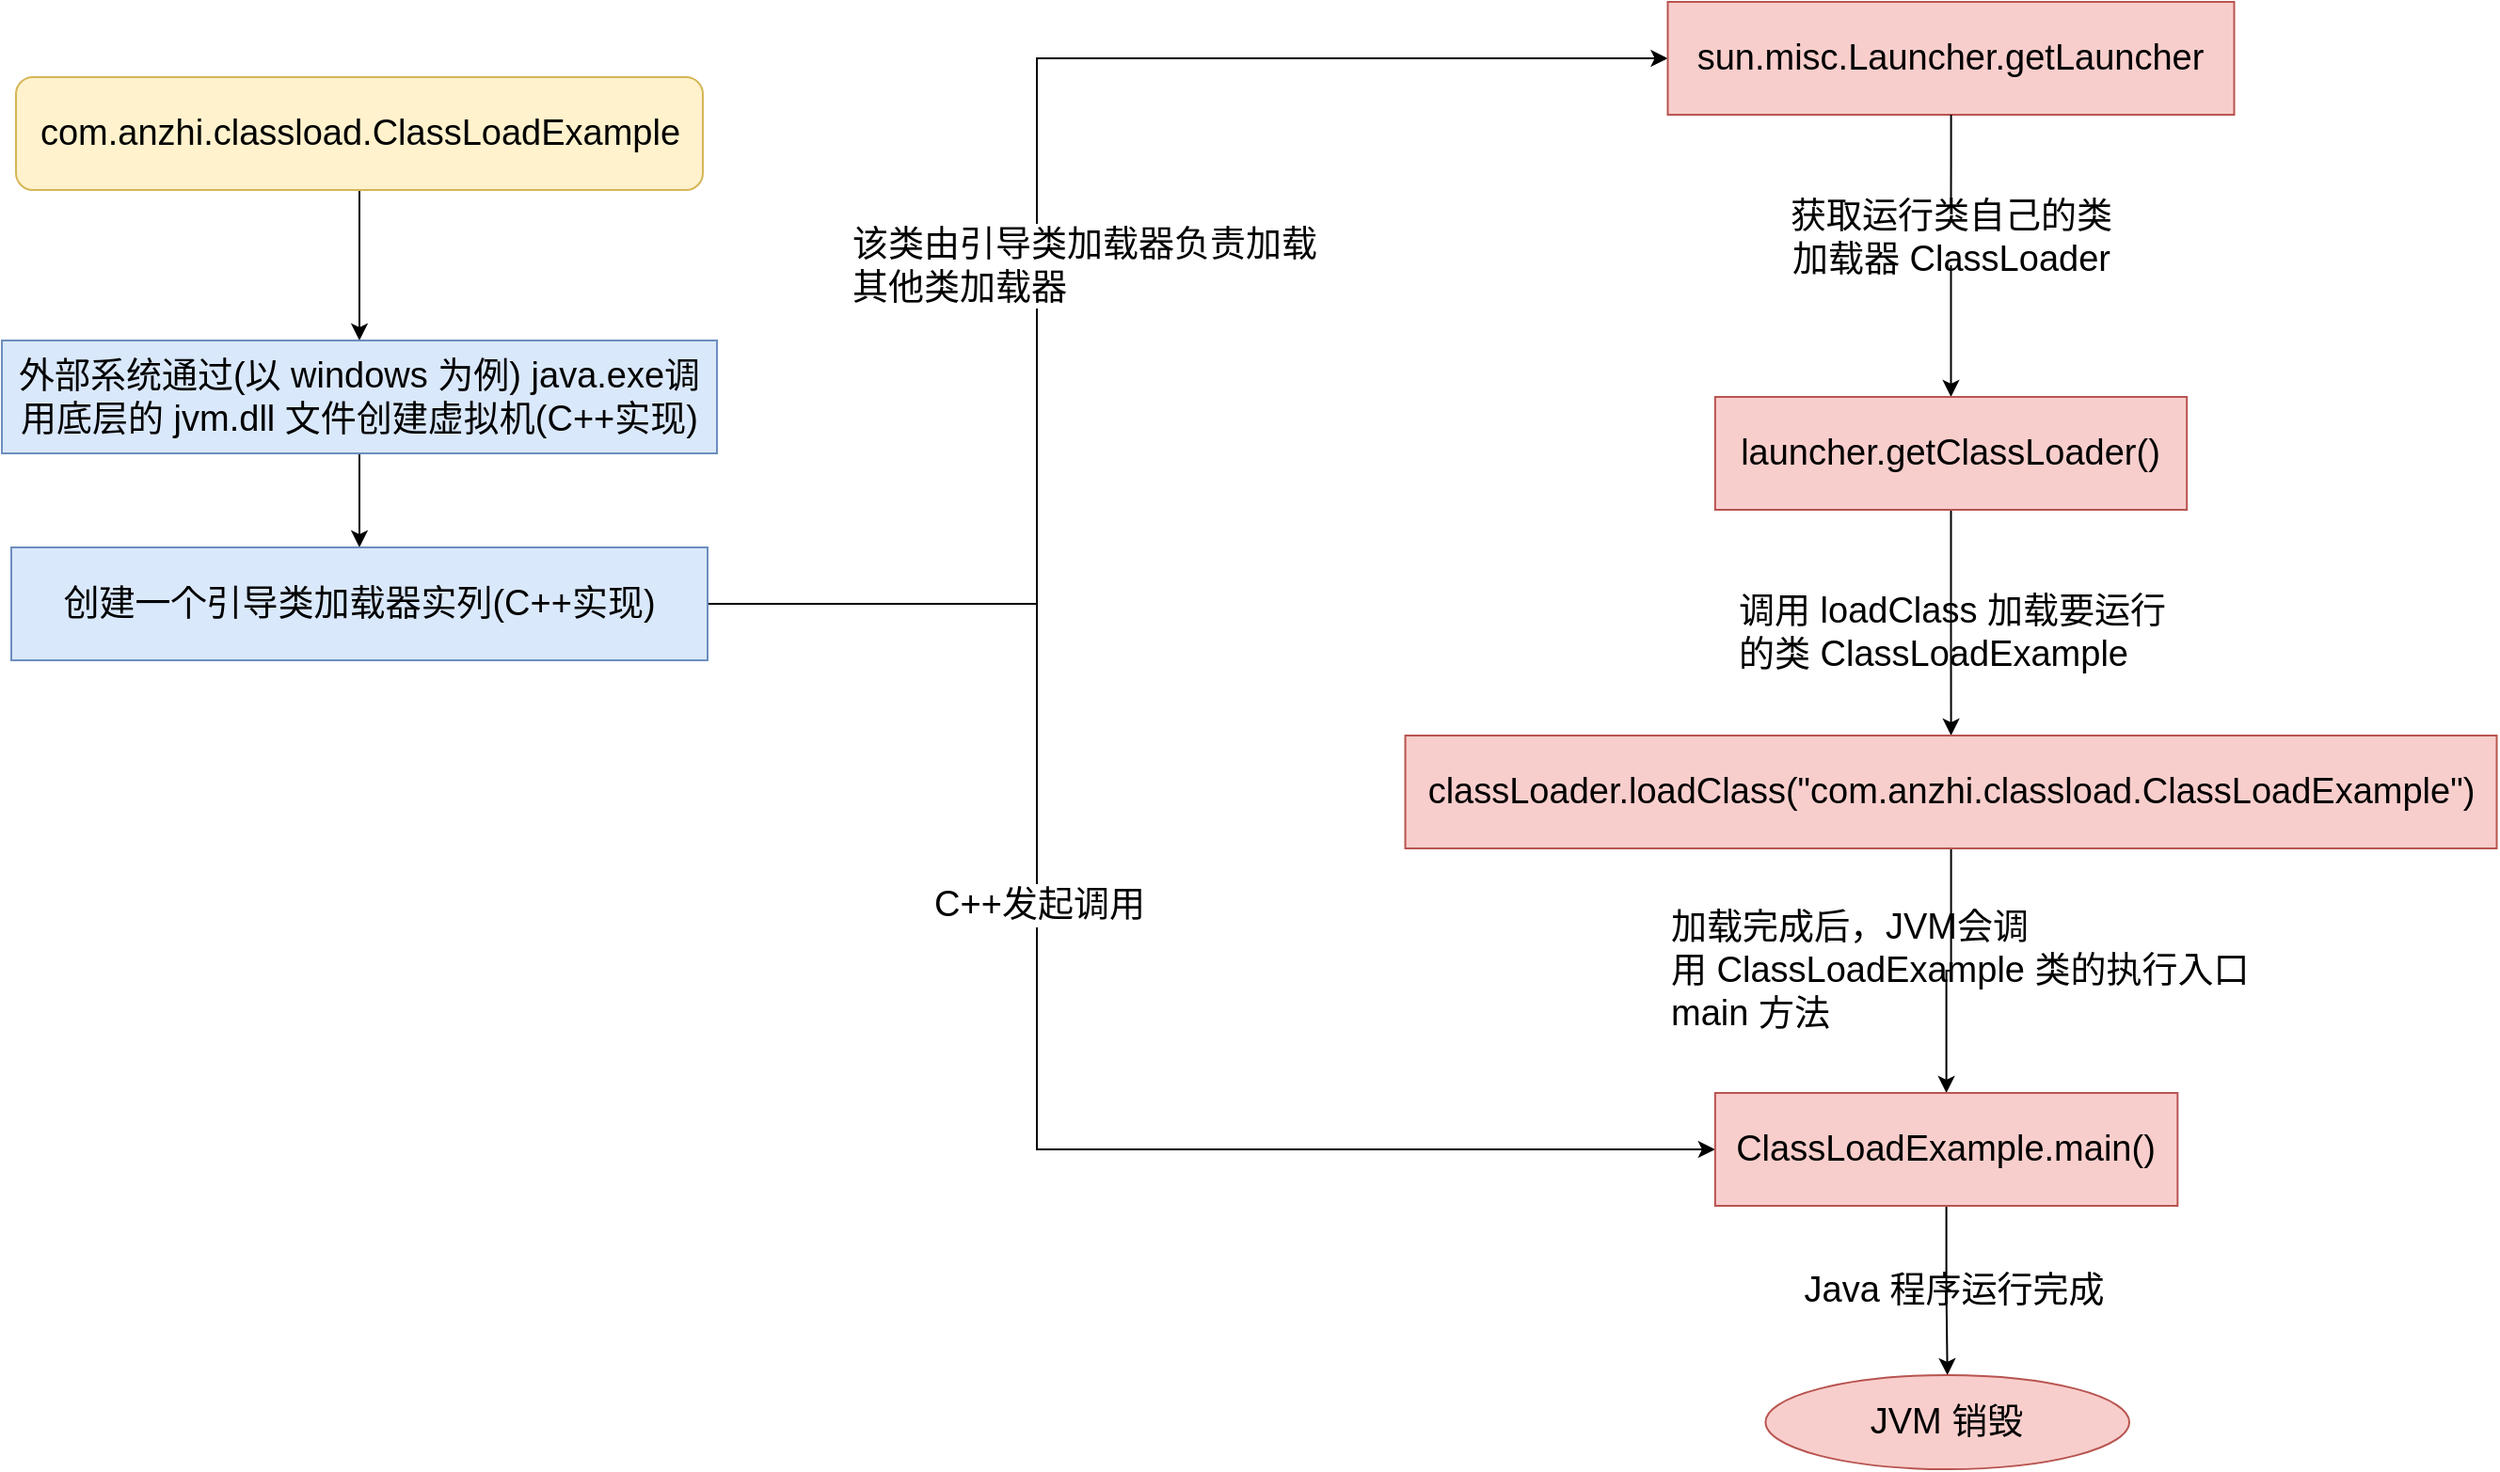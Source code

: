 <mxfile version="20.8.15" type="github">
  <diagram name="第 1 页" id="dloSt9y01RurNPgCsbOY">
    <mxGraphModel dx="2140" dy="606" grid="1" gridSize="10" guides="1" tooltips="1" connect="1" arrows="1" fold="1" page="1" pageScale="1" pageWidth="827" pageHeight="1169" math="0" shadow="0">
      <root>
        <mxCell id="0" />
        <mxCell id="1" parent="0" />
        <mxCell id="ZTvMeK_ziNfCWvg0XryM-6" style="edgeStyle=orthogonalEdgeStyle;rounded=0;orthogonalLoop=1;jettySize=auto;html=1;entryX=0.5;entryY=0;entryDx=0;entryDy=0;fontSize=19;" edge="1" parent="1" source="ZTvMeK_ziNfCWvg0XryM-1" target="ZTvMeK_ziNfCWvg0XryM-5">
          <mxGeometry relative="1" as="geometry" />
        </mxCell>
        <mxCell id="ZTvMeK_ziNfCWvg0XryM-1" value="&lt;font style=&quot;font-size: 19px;&quot;&gt;com.anzhi.classload.ClassLoadExample&lt;/font&gt;" style="rounded=1;whiteSpace=wrap;html=1;fillColor=#fff2cc;strokeColor=#d6b656;" vertex="1" parent="1">
          <mxGeometry x="-202.5" y="50" width="365" height="60" as="geometry" />
        </mxCell>
        <mxCell id="ZTvMeK_ziNfCWvg0XryM-9" style="edgeStyle=orthogonalEdgeStyle;rounded=0;orthogonalLoop=1;jettySize=auto;html=1;exitX=0.5;exitY=1;exitDx=0;exitDy=0;entryX=0.5;entryY=0;entryDx=0;entryDy=0;fontSize=19;" edge="1" parent="1" source="ZTvMeK_ziNfCWvg0XryM-5" target="ZTvMeK_ziNfCWvg0XryM-8">
          <mxGeometry relative="1" as="geometry" />
        </mxCell>
        <mxCell id="ZTvMeK_ziNfCWvg0XryM-5" value="外部系统通过(以 windows 为例) java.exe调用底层的 jvm.dll 文件创建虚拟机(C++实现)" style="rounded=0;whiteSpace=wrap;html=1;fontSize=19;fillColor=#dae8fc;strokeColor=#6c8ebf;" vertex="1" parent="1">
          <mxGeometry x="-210" y="190" width="380" height="60" as="geometry" />
        </mxCell>
        <mxCell id="ZTvMeK_ziNfCWvg0XryM-11" value="" style="edgeStyle=orthogonalEdgeStyle;rounded=0;orthogonalLoop=1;jettySize=auto;html=1;fontSize=19;entryX=0;entryY=0.5;entryDx=0;entryDy=0;startArrow=none;exitX=1;exitY=0.5;exitDx=0;exitDy=0;" edge="1" parent="1" source="ZTvMeK_ziNfCWvg0XryM-8" target="ZTvMeK_ziNfCWvg0XryM-10">
          <mxGeometry relative="1" as="geometry">
            <mxPoint x="280" y="200" as="sourcePoint" />
            <Array as="points">
              <mxPoint x="340" y="330" />
              <mxPoint x="340" y="40" />
            </Array>
          </mxGeometry>
        </mxCell>
        <mxCell id="ZTvMeK_ziNfCWvg0XryM-38" value="该类由引导类加载器负责加载&lt;br&gt;其他类加载器" style="edgeLabel;html=1;align=left;verticalAlign=middle;resizable=0;points=[];fontSize=19;" vertex="1" connectable="0" parent="ZTvMeK_ziNfCWvg0XryM-11">
          <mxGeometry x="-0.165" y="-3" relative="1" as="geometry">
            <mxPoint x="-103" y="-21" as="offset" />
          </mxGeometry>
        </mxCell>
        <mxCell id="ZTvMeK_ziNfCWvg0XryM-31" style="edgeStyle=orthogonalEdgeStyle;rounded=0;orthogonalLoop=1;jettySize=auto;html=1;entryX=0;entryY=0.5;entryDx=0;entryDy=0;fontSize=19;startArrow=none;exitX=1;exitY=0.5;exitDx=0;exitDy=0;" edge="1" parent="1" source="ZTvMeK_ziNfCWvg0XryM-8" target="ZTvMeK_ziNfCWvg0XryM-26">
          <mxGeometry relative="1" as="geometry">
            <mxPoint x="370" y="510" as="sourcePoint" />
            <Array as="points">
              <mxPoint x="340" y="330" />
              <mxPoint x="340" y="620" />
            </Array>
          </mxGeometry>
        </mxCell>
        <mxCell id="ZTvMeK_ziNfCWvg0XryM-35" value="C++发起调用" style="edgeLabel;html=1;align=center;verticalAlign=middle;resizable=0;points=[];fontSize=19;" vertex="1" connectable="0" parent="ZTvMeK_ziNfCWvg0XryM-31">
          <mxGeometry x="-0.549" y="1" relative="1" as="geometry">
            <mxPoint y="149" as="offset" />
          </mxGeometry>
        </mxCell>
        <mxCell id="ZTvMeK_ziNfCWvg0XryM-8" value="创建一个引导类加载器实列(C++实现)" style="whiteSpace=wrap;html=1;fontSize=19;fillColor=#dae8fc;strokeColor=#6c8ebf;rounded=0;" vertex="1" parent="1">
          <mxGeometry x="-205" y="300" width="370" height="60" as="geometry" />
        </mxCell>
        <mxCell id="ZTvMeK_ziNfCWvg0XryM-17" value="" style="edgeStyle=orthogonalEdgeStyle;rounded=0;orthogonalLoop=1;jettySize=auto;html=1;fontSize=19;startArrow=none;" edge="1" parent="1" source="ZTvMeK_ziNfCWvg0XryM-19" target="ZTvMeK_ziNfCWvg0XryM-16">
          <mxGeometry relative="1" as="geometry" />
        </mxCell>
        <mxCell id="ZTvMeK_ziNfCWvg0XryM-10" value="sun.misc.Launcher.getLauncher" style="whiteSpace=wrap;html=1;fontSize=19;fillColor=#f8cecc;strokeColor=#b85450;rounded=0;" vertex="1" parent="1">
          <mxGeometry x="675.25" y="10" width="301" height="60" as="geometry" />
        </mxCell>
        <mxCell id="ZTvMeK_ziNfCWvg0XryM-22" value="" style="edgeStyle=orthogonalEdgeStyle;rounded=0;orthogonalLoop=1;jettySize=auto;html=1;fontSize=19;" edge="1" parent="1" source="ZTvMeK_ziNfCWvg0XryM-16" target="ZTvMeK_ziNfCWvg0XryM-21">
          <mxGeometry relative="1" as="geometry" />
        </mxCell>
        <mxCell id="ZTvMeK_ziNfCWvg0XryM-16" value="launcher.getClassLoader()" style="whiteSpace=wrap;html=1;fontSize=19;fillColor=#f8cecc;strokeColor=#b85450;rounded=0;" vertex="1" parent="1">
          <mxGeometry x="700.42" y="220" width="250.67" height="60" as="geometry" />
        </mxCell>
        <mxCell id="ZTvMeK_ziNfCWvg0XryM-27" value="" style="edgeStyle=orthogonalEdgeStyle;rounded=0;orthogonalLoop=1;jettySize=auto;html=1;fontSize=19;" edge="1" parent="1" source="ZTvMeK_ziNfCWvg0XryM-21" target="ZTvMeK_ziNfCWvg0XryM-26">
          <mxGeometry relative="1" as="geometry" />
        </mxCell>
        <mxCell id="ZTvMeK_ziNfCWvg0XryM-21" value="classLoader.loadClass(&quot;com.anzhi.classload.ClassLoadExample&quot;)" style="whiteSpace=wrap;html=1;fontSize=19;fillColor=#f8cecc;strokeColor=#b85450;rounded=0;" vertex="1" parent="1">
          <mxGeometry x="535.76" y="400" width="580" height="60" as="geometry" />
        </mxCell>
        <mxCell id="ZTvMeK_ziNfCWvg0XryM-23" value="调用 loadClass 加载要运行的类 ClassLoadExample" style="text;html=1;strokeColor=none;fillColor=none;align=left;verticalAlign=middle;whiteSpace=wrap;rounded=0;fontSize=19;" vertex="1" parent="1">
          <mxGeometry x="710.51" y="320" width="230.49" height="50" as="geometry" />
        </mxCell>
        <mxCell id="ZTvMeK_ziNfCWvg0XryM-25" value="" style="edgeStyle=orthogonalEdgeStyle;rounded=0;orthogonalLoop=1;jettySize=auto;html=1;fontSize=19;endArrow=none;" edge="1" parent="1" source="ZTvMeK_ziNfCWvg0XryM-10" target="ZTvMeK_ziNfCWvg0XryM-19">
          <mxGeometry relative="1" as="geometry">
            <mxPoint x="812.9" y="70" as="sourcePoint" />
            <mxPoint x="813" y="220" as="targetPoint" />
          </mxGeometry>
        </mxCell>
        <mxCell id="ZTvMeK_ziNfCWvg0XryM-19" value="获取运行类自己的类加载器 ClassLoader" style="text;html=1;strokeColor=none;fillColor=none;align=center;verticalAlign=middle;whiteSpace=wrap;rounded=0;fontSize=19;" vertex="1" parent="1">
          <mxGeometry x="731" y="120" width="189.5" height="30" as="geometry" />
        </mxCell>
        <mxCell id="ZTvMeK_ziNfCWvg0XryM-30" value="" style="edgeStyle=orthogonalEdgeStyle;rounded=0;orthogonalLoop=1;jettySize=auto;html=1;fontSize=19;" edge="1" parent="1" source="ZTvMeK_ziNfCWvg0XryM-26" target="ZTvMeK_ziNfCWvg0XryM-29">
          <mxGeometry relative="1" as="geometry" />
        </mxCell>
        <mxCell id="ZTvMeK_ziNfCWvg0XryM-26" value="ClassLoadExample.main()" style="whiteSpace=wrap;html=1;fontSize=19;fillColor=#f8cecc;strokeColor=#b85450;rounded=0;" vertex="1" parent="1">
          <mxGeometry x="700.42" y="590" width="245.75" height="60" as="geometry" />
        </mxCell>
        <mxCell id="ZTvMeK_ziNfCWvg0XryM-29" value="JVM 销毁" style="ellipse;whiteSpace=wrap;html=1;fontSize=19;fillColor=#f8cecc;strokeColor=#b85450;rounded=0;" vertex="1" parent="1">
          <mxGeometry x="727.21" y="740" width="193.29" height="50" as="geometry" />
        </mxCell>
        <mxCell id="ZTvMeK_ziNfCWvg0XryM-28" value="加载完成后，JVM会调用&amp;nbsp;ClassLoadExample 类的执行入口 main 方法" style="text;html=1;strokeColor=none;fillColor=none;align=left;verticalAlign=middle;whiteSpace=wrap;rounded=0;fontSize=19;" vertex="1" parent="1">
          <mxGeometry x="675.25" y="490" width="339.48" height="70" as="geometry" />
        </mxCell>
        <mxCell id="ZTvMeK_ziNfCWvg0XryM-39" value="Java 程序运行完成" style="text;html=1;strokeColor=none;fillColor=none;align=center;verticalAlign=middle;whiteSpace=wrap;rounded=0;fontSize=19;" vertex="1" parent="1">
          <mxGeometry x="733.5" y="680" width="187" height="30" as="geometry" />
        </mxCell>
      </root>
    </mxGraphModel>
  </diagram>
</mxfile>
